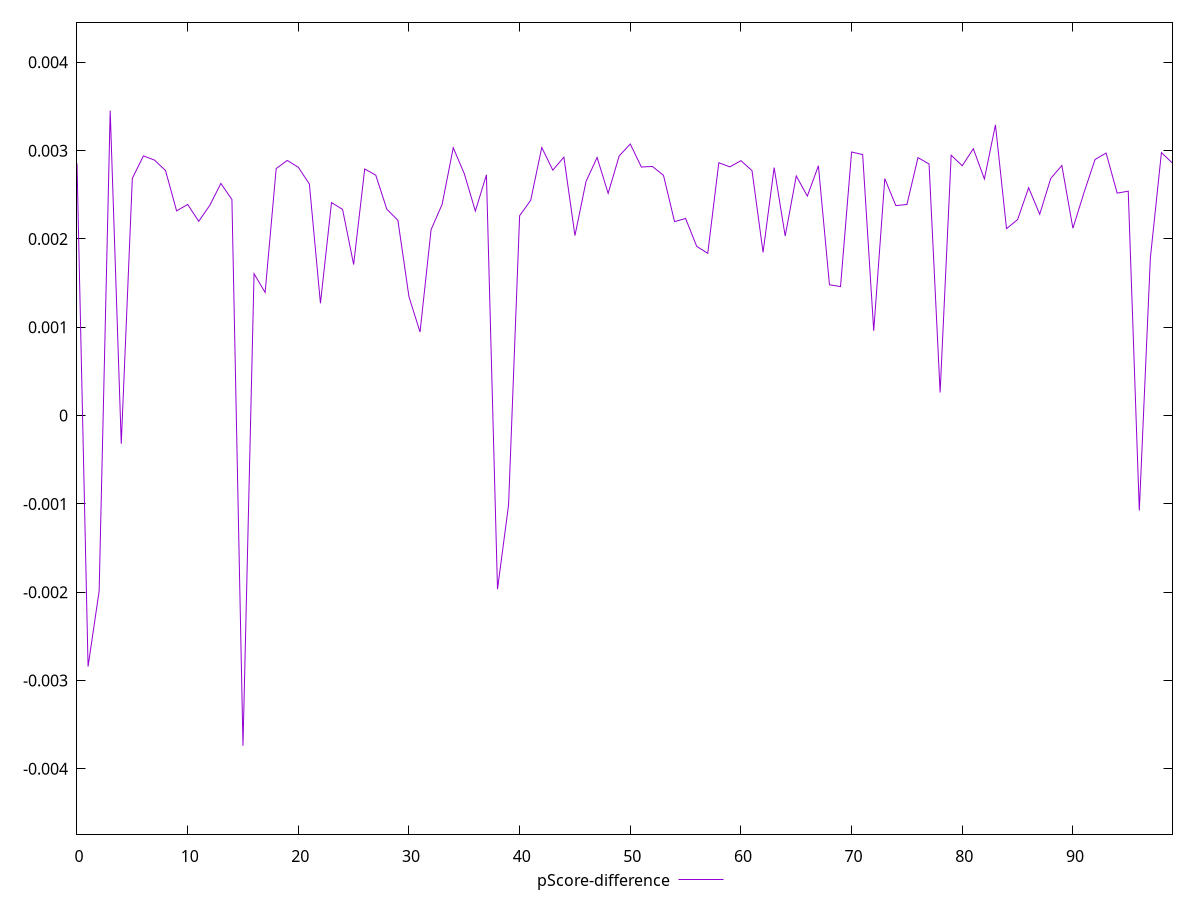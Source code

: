 reset

$pScoreDifference <<EOF
0 0.00285420989333518
1 -0.0028408570472352457
2 -0.001987577226855608
3 0.003453745564102051
4 -0.00031899492458453693
5 0.0026864506902863905
6 0.0029407771006479955
7 0.002893672234929534
8 0.0027752233974315255
9 0.002318002786371287
10 0.0023913280670798676
11 0.0022002888990035885
12 0.002380697924698305
13 0.0026293430313860666
14 0.002446904632779079
15 -0.0037391615482569307
16 0.0016063746355531316
17 0.0013944242082384317
18 0.0027972726772445
19 0.0028897154179921003
20 0.0028123611636753365
21 0.0026220694322203197
22 0.0012715830492298075
23 0.0024123746208243313
24 0.002334986646417292
25 0.0017110986113528792
26 0.0027929575328744516
27 0.002722520461420741
28 0.00233747853048083
29 0.002210977264545555
30 0.0013460369201723221
31 0.0009458393663556164
32 0.002106169707235095
33 0.002393452829402065
34 0.0030336617654449505
35 0.0027393192199537397
36 0.002315981949100876
37 0.002726637003244825
38 -0.0019648129163004624
39 -0.0010123472575749304
40 0.002263426954629555
41 0.0024380929698931686
42 0.003035989500715708
43 0.0027795461161082002
44 0.0029269228226744826
45 0.0020384678117870703
46 0.0026511331708468644
47 0.0029228447006104386
48 0.0025171351340644854
49 0.0029410619643481795
50 0.00307536556447785
51 0.0028149681611137067
52 0.0028213437005780717
53 0.0027209191354342632
54 0.0021968039251938354
55 0.002232442593149697
56 0.0019167519232672348
57 0.001837857936641818
58 0.0028632451510283152
59 0.00281666801320668
60 0.002886849577970807
61 0.0027744165613496907
62 0.0018482762573424072
63 0.0028081658817937782
64 0.002033956027944317
65 0.0027132521680012234
66 0.0024855710977637058
67 0.0028291248259808555
68 0.0014815666727086008
69 0.001460848579449392
70 0.002985319171527223
71 0.0029557518192399046
72 0.0009608554078190945
73 0.0026834452228289285
74 0.00237800865258897
75 0.002390973899000004
76 0.0029214380622202274
77 0.0028493214135631995
78 0.0002612677830894361
79 0.002948495019096109
80 0.0028296906781208886
81 0.0030221257322875505
82 0.0026796558274369
83 0.00329204764317359
84 0.0021170705214793584
85 0.0022192565909475714
86 0.002580291913903743
87 0.002279900098532628
88 0.0026864298220198313
89 0.002831840625579507
90 0.0021214278556220822
91 0.002523899351857928
92 0.002900059121994758
93 0.0029732798110415626
94 0.0025193514781367554
95 0.002541338971252083
96 -0.0010744792326611297
97 0.0017848985832877862
98 0.0029781763817411377
99 0.002858619735751411
EOF

set key outside below
set xrange [0:99]
set yrange [-0.004739161548256931:0.004453745564102051]
set trange [-0.004739161548256931:0.004453745564102051]
set terminal svg size 640, 500 enhanced background rgb 'white'
set output "report_00017_2021-02-10T15-08-03.406Z/first-cpu-idle/samples/pages+cached/pScore-difference/values.svg"

plot $pScoreDifference title "pScore-difference" with line

reset

